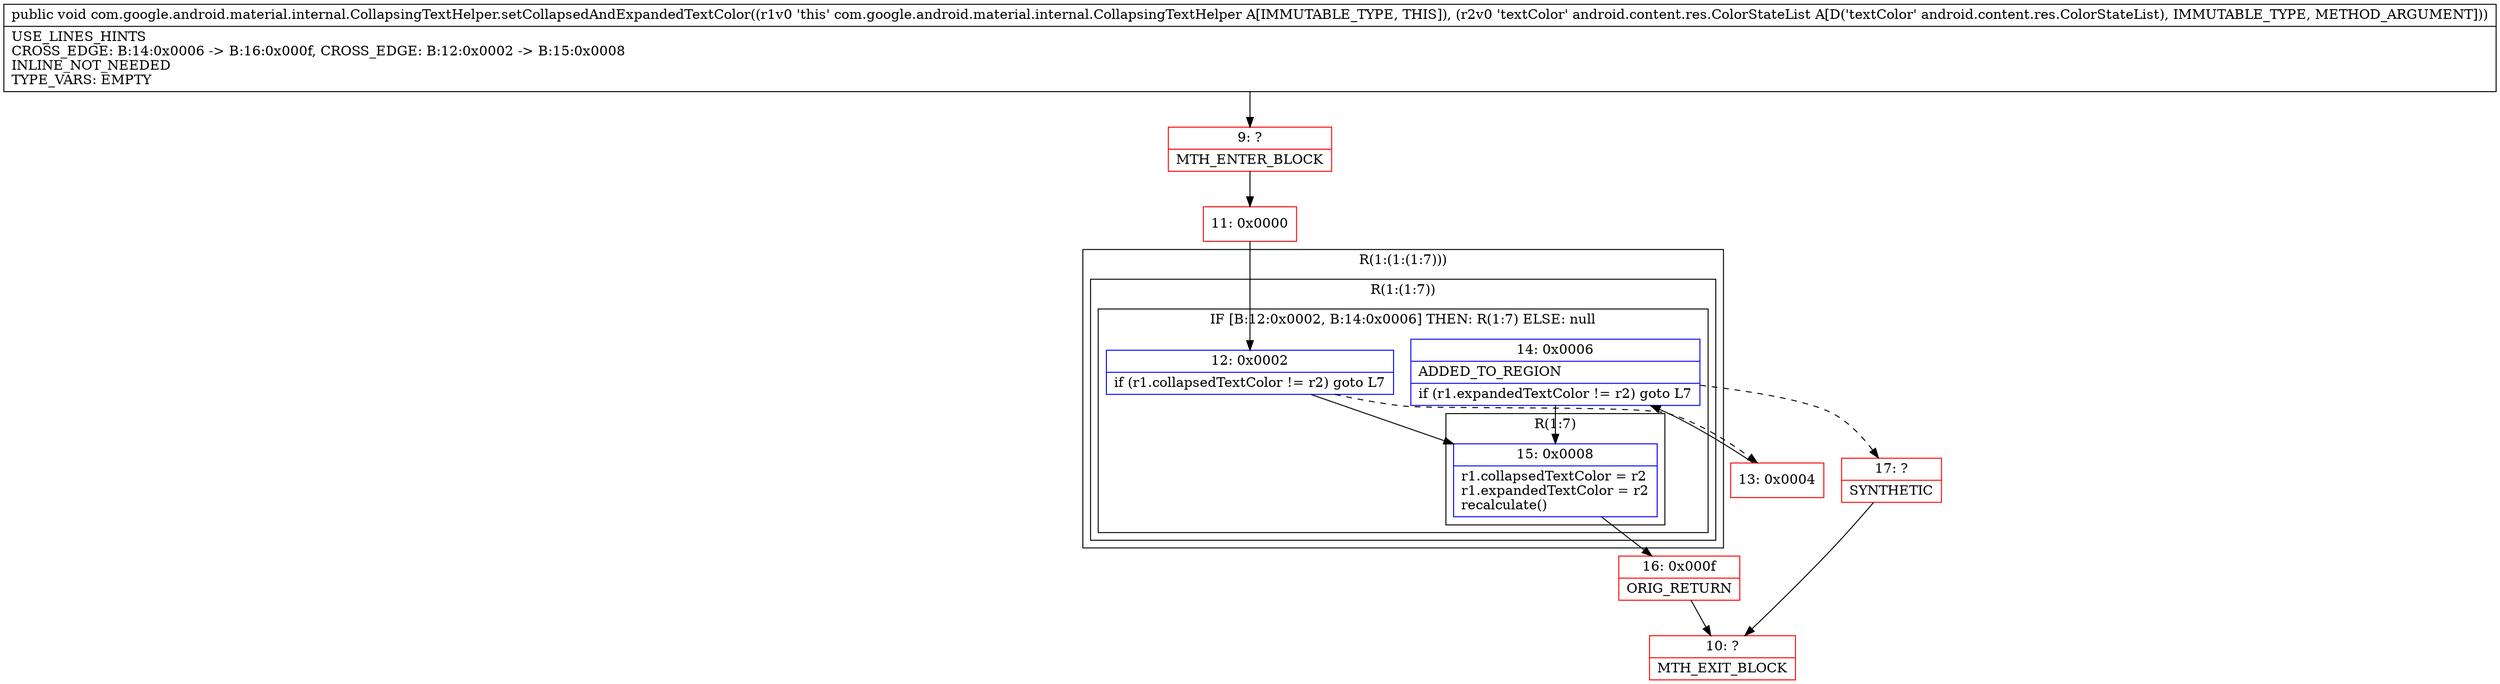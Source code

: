 digraph "CFG forcom.google.android.material.internal.CollapsingTextHelper.setCollapsedAndExpandedTextColor(Landroid\/content\/res\/ColorStateList;)V" {
subgraph cluster_Region_2095841601 {
label = "R(1:(1:(1:7)))";
node [shape=record,color=blue];
subgraph cluster_Region_152181470 {
label = "R(1:(1:7))";
node [shape=record,color=blue];
subgraph cluster_IfRegion_1214207014 {
label = "IF [B:12:0x0002, B:14:0x0006] THEN: R(1:7) ELSE: null";
node [shape=record,color=blue];
Node_12 [shape=record,label="{12\:\ 0x0002|if (r1.collapsedTextColor != r2) goto L7\l}"];
Node_14 [shape=record,label="{14\:\ 0x0006|ADDED_TO_REGION\l|if (r1.expandedTextColor != r2) goto L7\l}"];
subgraph cluster_Region_1829100153 {
label = "R(1:7)";
node [shape=record,color=blue];
Node_15 [shape=record,label="{15\:\ 0x0008|r1.collapsedTextColor = r2\lr1.expandedTextColor = r2\lrecalculate()\l}"];
}
}
}
}
Node_9 [shape=record,color=red,label="{9\:\ ?|MTH_ENTER_BLOCK\l}"];
Node_11 [shape=record,color=red,label="{11\:\ 0x0000}"];
Node_13 [shape=record,color=red,label="{13\:\ 0x0004}"];
Node_17 [shape=record,color=red,label="{17\:\ ?|SYNTHETIC\l}"];
Node_10 [shape=record,color=red,label="{10\:\ ?|MTH_EXIT_BLOCK\l}"];
Node_16 [shape=record,color=red,label="{16\:\ 0x000f|ORIG_RETURN\l}"];
MethodNode[shape=record,label="{public void com.google.android.material.internal.CollapsingTextHelper.setCollapsedAndExpandedTextColor((r1v0 'this' com.google.android.material.internal.CollapsingTextHelper A[IMMUTABLE_TYPE, THIS]), (r2v0 'textColor' android.content.res.ColorStateList A[D('textColor' android.content.res.ColorStateList), IMMUTABLE_TYPE, METHOD_ARGUMENT]))  | USE_LINES_HINTS\lCROSS_EDGE: B:14:0x0006 \-\> B:16:0x000f, CROSS_EDGE: B:12:0x0002 \-\> B:15:0x0008\lINLINE_NOT_NEEDED\lTYPE_VARS: EMPTY\l}"];
MethodNode -> Node_9;Node_12 -> Node_13[style=dashed];
Node_12 -> Node_15;
Node_14 -> Node_15;
Node_14 -> Node_17[style=dashed];
Node_15 -> Node_16;
Node_9 -> Node_11;
Node_11 -> Node_12;
Node_13 -> Node_14;
Node_17 -> Node_10;
Node_16 -> Node_10;
}

